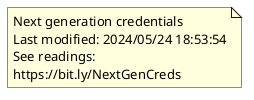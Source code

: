 @startuml version
note as version
    Next generation credentials
    Last modified: 2024/05/24 18:53:54
    See readings:
    https://bit.ly/NextGenCreds
end note
@enduml